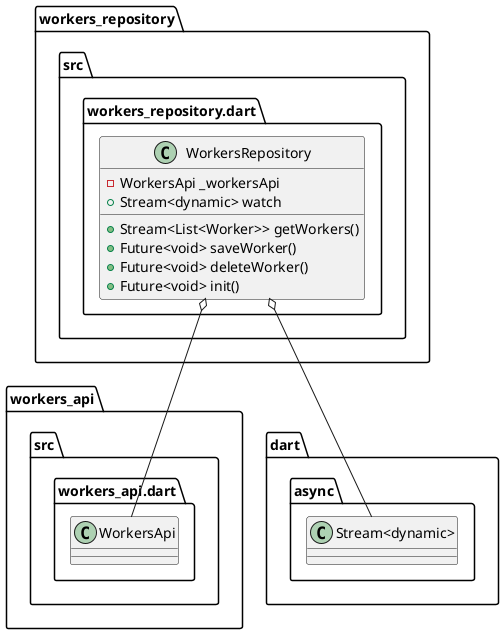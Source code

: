 @startuml
set namespaceSeparator ::

class "workers_repository::src::workers_repository.dart::WorkersRepository" {
  -WorkersApi _workersApi
  +Stream<dynamic> watch
  +Stream<List<Worker>> getWorkers()
  +Future<void> saveWorker()
  +Future<void> deleteWorker()
  +Future<void> init()
}

"workers_repository::src::workers_repository.dart::WorkersRepository" o-- "workers_api::src::workers_api.dart::WorkersApi"
"workers_repository::src::workers_repository.dart::WorkersRepository" o-- "dart::async::Stream<dynamic>"


@enduml